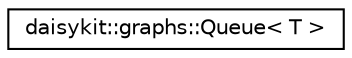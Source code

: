 digraph "Graphical Class Hierarchy"
{
 // LATEX_PDF_SIZE
  edge [fontname="Helvetica",fontsize="10",labelfontname="Helvetica",labelfontsize="10"];
  node [fontname="Helvetica",fontsize="10",shape=record];
  rankdir="LR";
  Node0 [label="daisykit::graphs::Queue\< T \>",height=0.2,width=0.4,color="black", fillcolor="white", style="filled",URL="$classdaisykit_1_1graphs_1_1Queue.html",tooltip=" "];
}
